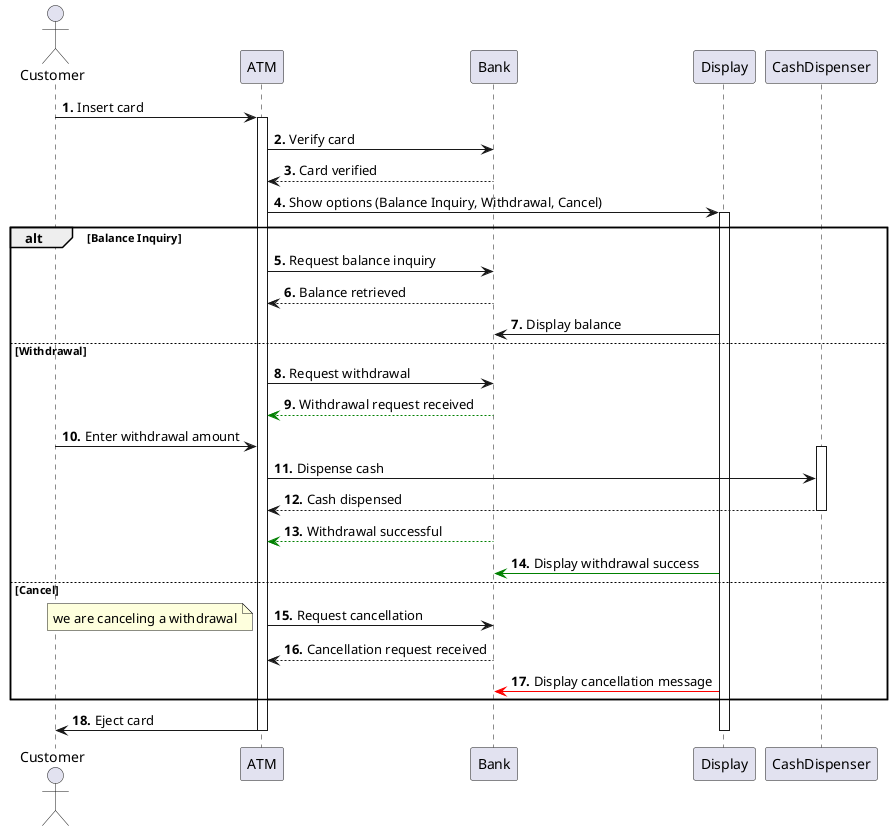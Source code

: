 @startuml SequenceATM

actor Customer as C
participant ATM as A
participant Bank as B
participant Display as D
participant CashDispenser as CD

autonumber "<b>."

C -> A: Insert card
activate A
A -> B: Verify card
B --> A: Card verified
A -> D: Show options (Balance Inquiry, Withdrawal, Cancel)
activate D

alt Balance Inquiry
    A -> B: Request balance inquiry
    B --> A: Balance retrieved
    D -> B: Display balance
else Withdrawal
    A -> B: Request withdrawal
    B -[#Green]-> A: Withdrawal request received
    C -> A: Enter withdrawal amount
    activate CD
    A -> CD: Dispense cash
    CD --> A: Cash dispensed
    deactivate CD
    B -[#Green]-> A: Withdrawal successful
    D -[#Green]> B: Display withdrawal success
else Cancel
    A -> B: Request cancellation
    note left: we are canceling a withdrawal 
    B --> A: Cancellation request received
    D -[#Red]> B: Display cancellation message
end

A -> C: Eject card
deactivate A
deactivate D
@enduml

